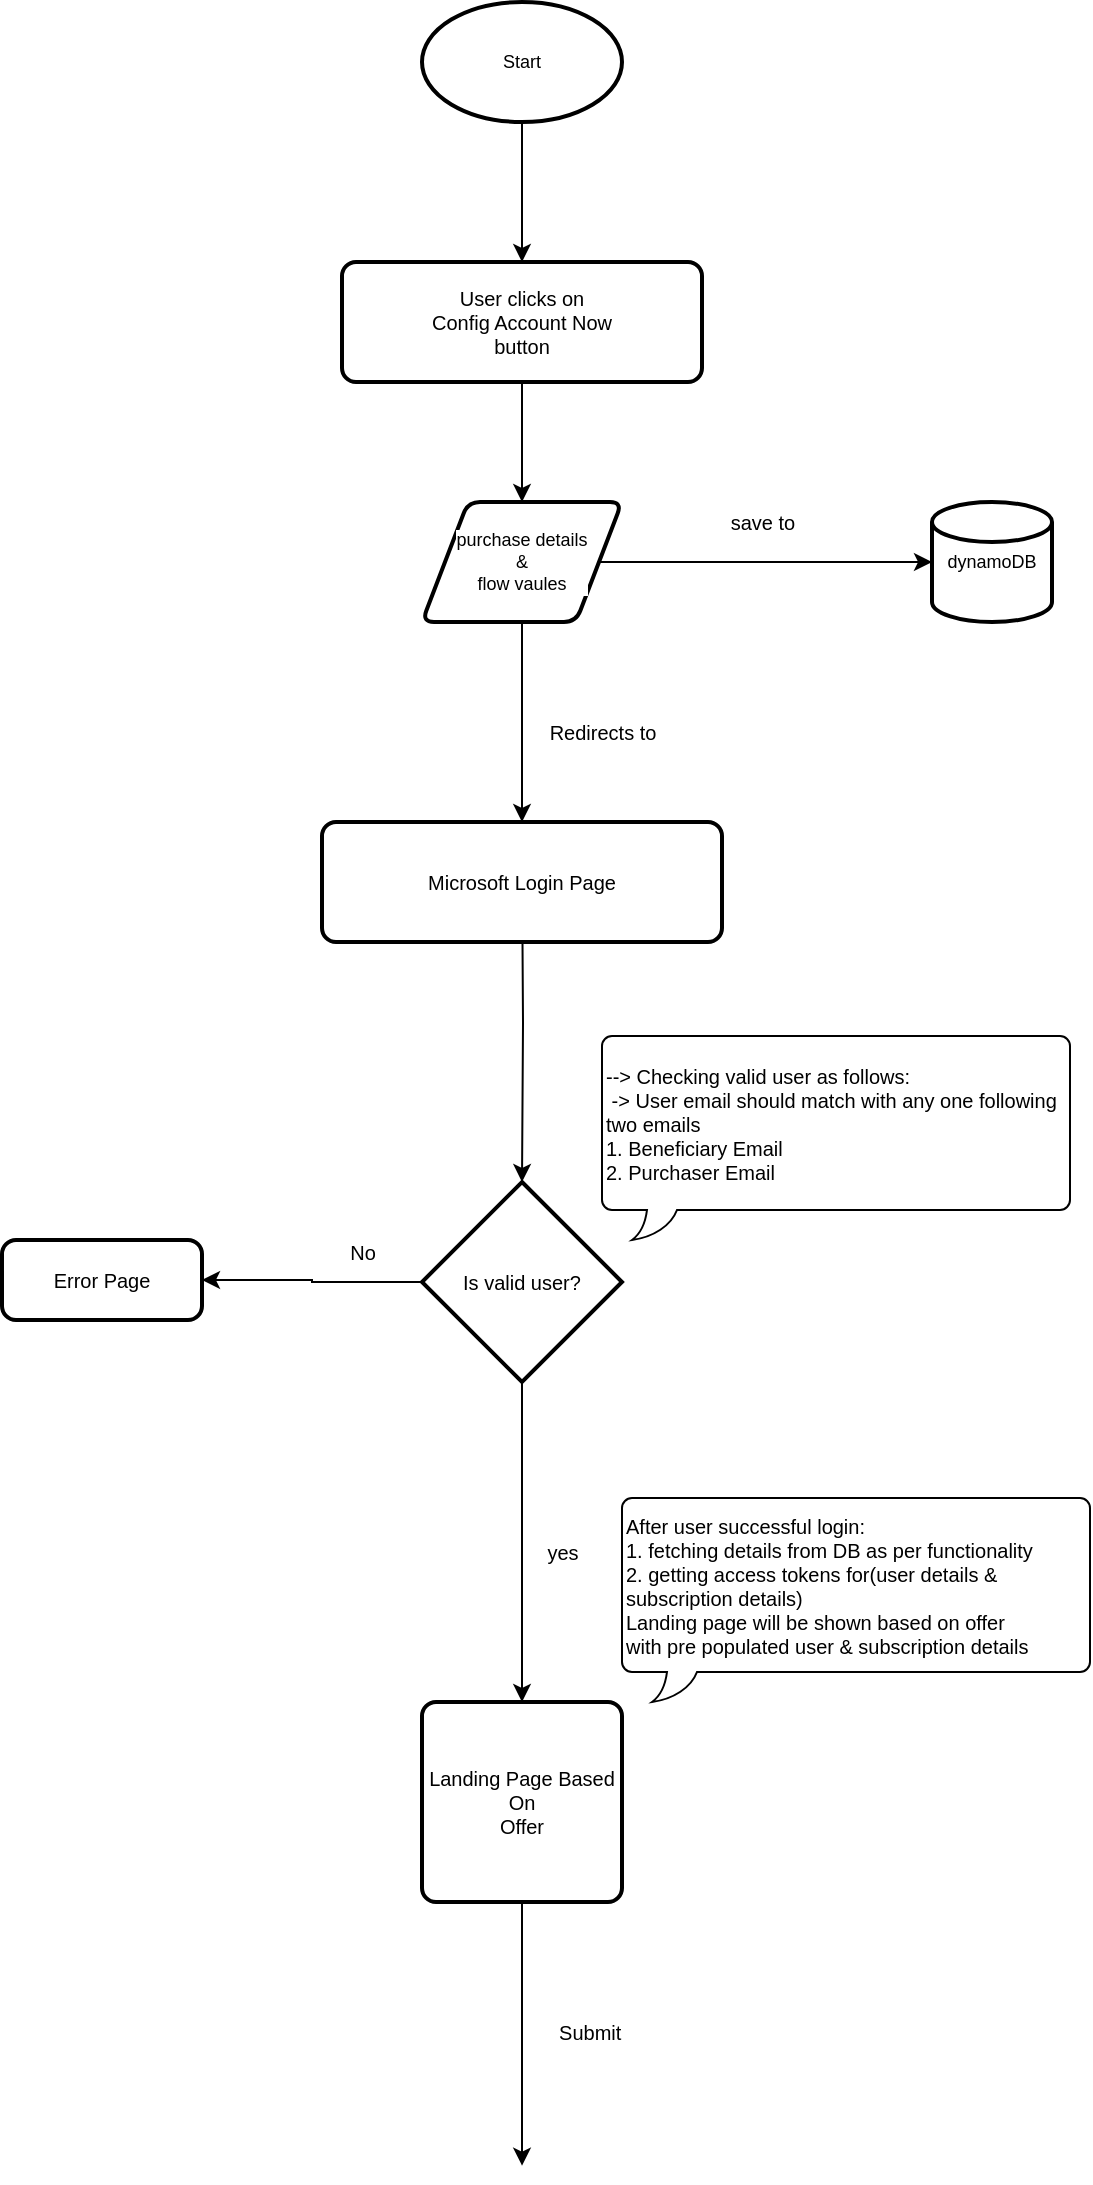 <mxfile version="20.5.3" type="github">
  <diagram id="C5RBs43oDa-KdzZeNtuy" name="Page-1">
    <mxGraphModel dx="2162" dy="708" grid="1" gridSize="10" guides="1" tooltips="1" connect="1" arrows="1" fold="1" page="1" pageScale="1" pageWidth="827" pageHeight="1169" math="0" shadow="0">
      <root>
        <mxCell id="WIyWlLk6GJQsqaUBKTNV-0" />
        <mxCell id="WIyWlLk6GJQsqaUBKTNV-1" parent="WIyWlLk6GJQsqaUBKTNV-0" />
        <mxCell id="2YoyEx3AYOhNiHGTD30S-53" value="" style="edgeStyle=orthogonalEdgeStyle;rounded=0;orthogonalLoop=1;jettySize=auto;html=1;fontSize=10;fontColor=#000000;" edge="1" parent="WIyWlLk6GJQsqaUBKTNV-1" source="2YoyEx3AYOhNiHGTD30S-31" target="2YoyEx3AYOhNiHGTD30S-52">
          <mxGeometry relative="1" as="geometry" />
        </mxCell>
        <mxCell id="2YoyEx3AYOhNiHGTD30S-31" value="Start" style="strokeWidth=2;html=1;shape=mxgraph.flowchart.start_1;whiteSpace=wrap;labelBackgroundColor=#FFFFFF;fontSize=9;" vertex="1" parent="WIyWlLk6GJQsqaUBKTNV-1">
          <mxGeometry x="190" y="510" width="100" height="60" as="geometry" />
        </mxCell>
        <mxCell id="2YoyEx3AYOhNiHGTD30S-35" value="" style="edgeStyle=orthogonalEdgeStyle;rounded=0;orthogonalLoop=1;jettySize=auto;html=1;fontSize=9;" edge="1" parent="WIyWlLk6GJQsqaUBKTNV-1" source="2YoyEx3AYOhNiHGTD30S-32" target="2YoyEx3AYOhNiHGTD30S-33">
          <mxGeometry relative="1" as="geometry" />
        </mxCell>
        <mxCell id="2YoyEx3AYOhNiHGTD30S-37" value="" style="edgeStyle=orthogonalEdgeStyle;rounded=0;orthogonalLoop=1;jettySize=auto;html=1;fontSize=9;entryX=0.5;entryY=0;entryDx=0;entryDy=0;" edge="1" parent="WIyWlLk6GJQsqaUBKTNV-1" source="2YoyEx3AYOhNiHGTD30S-32" target="2YoyEx3AYOhNiHGTD30S-41">
          <mxGeometry relative="1" as="geometry">
            <mxPoint x="240.0" y="880" as="targetPoint" />
          </mxGeometry>
        </mxCell>
        <mxCell id="2YoyEx3AYOhNiHGTD30S-32" value="purchase details&lt;br&gt;&amp;amp;&lt;br&gt;flow vaules" style="shape=parallelogram;html=1;strokeWidth=2;perimeter=parallelogramPerimeter;whiteSpace=wrap;rounded=1;arcSize=12;size=0.23;labelBackgroundColor=#FFFFFF;fontSize=9;" vertex="1" parent="WIyWlLk6GJQsqaUBKTNV-1">
          <mxGeometry x="190" y="760" width="100" height="60" as="geometry" />
        </mxCell>
        <mxCell id="2YoyEx3AYOhNiHGTD30S-33" value="dynamoDB" style="strokeWidth=2;html=1;shape=mxgraph.flowchart.database;whiteSpace=wrap;labelBackgroundColor=#FFFFFF;fontSize=9;" vertex="1" parent="WIyWlLk6GJQsqaUBKTNV-1">
          <mxGeometry x="445" y="760" width="60" height="60" as="geometry" />
        </mxCell>
        <mxCell id="2YoyEx3AYOhNiHGTD30S-39" value="" style="edgeStyle=orthogonalEdgeStyle;rounded=0;orthogonalLoop=1;jettySize=auto;html=1;fontSize=9;" edge="1" parent="WIyWlLk6GJQsqaUBKTNV-1" target="2YoyEx3AYOhNiHGTD30S-38">
          <mxGeometry relative="1" as="geometry">
            <mxPoint x="240.0" y="940" as="sourcePoint" />
          </mxGeometry>
        </mxCell>
        <mxCell id="2YoyEx3AYOhNiHGTD30S-43" value="" style="edgeStyle=orthogonalEdgeStyle;rounded=0;orthogonalLoop=1;jettySize=auto;html=1;fontSize=10;" edge="1" parent="WIyWlLk6GJQsqaUBKTNV-1" source="2YoyEx3AYOhNiHGTD30S-38" target="2YoyEx3AYOhNiHGTD30S-42">
          <mxGeometry relative="1" as="geometry" />
        </mxCell>
        <mxCell id="2YoyEx3AYOhNiHGTD30S-57" value="" style="edgeStyle=orthogonalEdgeStyle;rounded=0;orthogonalLoop=1;jettySize=auto;html=1;fontSize=10;fontColor=#000000;" edge="1" parent="WIyWlLk6GJQsqaUBKTNV-1" source="2YoyEx3AYOhNiHGTD30S-38" target="2YoyEx3AYOhNiHGTD30S-46">
          <mxGeometry relative="1" as="geometry" />
        </mxCell>
        <mxCell id="2YoyEx3AYOhNiHGTD30S-38" value="&lt;font style=&quot;font-size: 10px;&quot;&gt;Is valid user?&lt;/font&gt;" style="strokeWidth=2;html=1;shape=mxgraph.flowchart.decision;whiteSpace=wrap;labelBackgroundColor=#FFFFFF;fontSize=9;" vertex="1" parent="WIyWlLk6GJQsqaUBKTNV-1">
          <mxGeometry x="190" y="1100" width="100" height="100" as="geometry" />
        </mxCell>
        <mxCell id="2YoyEx3AYOhNiHGTD30S-41" value="Microsoft Login Page" style="rounded=1;whiteSpace=wrap;html=1;absoluteArcSize=1;arcSize=14;strokeWidth=2;labelBackgroundColor=#FFFFFF;fontSize=10;" vertex="1" parent="WIyWlLk6GJQsqaUBKTNV-1">
          <mxGeometry x="140" y="920" width="200" height="60" as="geometry" />
        </mxCell>
        <mxCell id="2YoyEx3AYOhNiHGTD30S-42" value="Landing Page Based&lt;br&gt;On&lt;br&gt;Offer" style="rounded=1;whiteSpace=wrap;html=1;absoluteArcSize=1;arcSize=14;strokeWidth=2;labelBackgroundColor=#FFFFFF;fontSize=10;" vertex="1" parent="WIyWlLk6GJQsqaUBKTNV-1">
          <mxGeometry x="190" y="1360" width="100" height="100" as="geometry" />
        </mxCell>
        <mxCell id="2YoyEx3AYOhNiHGTD30S-44" value="Redirects to" style="text;html=1;align=center;verticalAlign=middle;resizable=0;points=[];autosize=1;strokeColor=none;fillColor=none;fontSize=10;" vertex="1" parent="WIyWlLk6GJQsqaUBKTNV-1">
          <mxGeometry x="240" y="860" width="80" height="30" as="geometry" />
        </mxCell>
        <mxCell id="2YoyEx3AYOhNiHGTD30S-45" value="save to" style="text;html=1;align=center;verticalAlign=middle;resizable=0;points=[];autosize=1;strokeColor=none;fillColor=none;fontSize=10;" vertex="1" parent="WIyWlLk6GJQsqaUBKTNV-1">
          <mxGeometry x="330" y="755" width="60" height="30" as="geometry" />
        </mxCell>
        <mxCell id="2YoyEx3AYOhNiHGTD30S-46" value="Error Page" style="rounded=1;whiteSpace=wrap;html=1;absoluteArcSize=1;arcSize=14;strokeWidth=2;labelBackgroundColor=#FFFFFF;fontSize=10;" vertex="1" parent="WIyWlLk6GJQsqaUBKTNV-1">
          <mxGeometry x="-20" y="1129" width="100" height="40" as="geometry" />
        </mxCell>
        <mxCell id="2YoyEx3AYOhNiHGTD30S-48" value="No" style="text;html=1;align=center;verticalAlign=middle;resizable=0;points=[];autosize=1;strokeColor=none;fillColor=none;fontSize=10;" vertex="1" parent="WIyWlLk6GJQsqaUBKTNV-1">
          <mxGeometry x="140" y="1120" width="40" height="30" as="geometry" />
        </mxCell>
        <mxCell id="2YoyEx3AYOhNiHGTD30S-49" value="yes" style="text;html=1;align=center;verticalAlign=middle;resizable=0;points=[];autosize=1;strokeColor=none;fillColor=none;fontSize=10;" vertex="1" parent="WIyWlLk6GJQsqaUBKTNV-1">
          <mxGeometry x="240" y="1270" width="40" height="30" as="geometry" />
        </mxCell>
        <mxCell id="2YoyEx3AYOhNiHGTD30S-54" value="" style="edgeStyle=orthogonalEdgeStyle;rounded=0;orthogonalLoop=1;jettySize=auto;html=1;fontSize=10;fontColor=#000000;" edge="1" parent="WIyWlLk6GJQsqaUBKTNV-1" source="2YoyEx3AYOhNiHGTD30S-52" target="2YoyEx3AYOhNiHGTD30S-32">
          <mxGeometry relative="1" as="geometry" />
        </mxCell>
        <mxCell id="2YoyEx3AYOhNiHGTD30S-52" value="User clicks on&lt;br&gt;Config Account Now&lt;br&gt;button&lt;br&gt;" style="rounded=1;whiteSpace=wrap;html=1;absoluteArcSize=1;arcSize=14;strokeWidth=2;labelBackgroundColor=#FFFFFF;fontSize=10;" vertex="1" parent="WIyWlLk6GJQsqaUBKTNV-1">
          <mxGeometry x="150" y="640" width="180" height="60" as="geometry" />
        </mxCell>
        <mxCell id="2YoyEx3AYOhNiHGTD30S-56" value="--&amp;gt; Checking valid user as follows:&lt;br&gt;&amp;nbsp;-&amp;gt; User email should match with any one following two emails&lt;br&gt;1. Beneficiary Email&lt;br&gt;2. Purchaser Email" style="whiteSpace=wrap;html=1;shape=mxgraph.basic.roundRectCallout;dx=30;dy=15;size=5;boundedLbl=1;fontSize=10;align=left;strokeWidth=1;" vertex="1" parent="WIyWlLk6GJQsqaUBKTNV-1">
          <mxGeometry x="280" y="1027" width="234" height="102" as="geometry" />
        </mxCell>
        <mxCell id="2YoyEx3AYOhNiHGTD30S-59" value="After user successful login:&lt;br&gt;1. fetching details from DB as per functionality&lt;br&gt;2. getting access tokens for(user details &amp;amp; subscription details)&lt;br&gt;Landing page will be shown based on offer&lt;br&gt;with pre populated user &amp;amp; subscription details" style="whiteSpace=wrap;html=1;shape=mxgraph.basic.roundRectCallout;dx=30;dy=15;size=5;boundedLbl=1;fontSize=10;align=left;strokeWidth=1;" vertex="1" parent="WIyWlLk6GJQsqaUBKTNV-1">
          <mxGeometry x="290" y="1258" width="234" height="102" as="geometry" />
        </mxCell>
        <mxCell id="2YoyEx3AYOhNiHGTD30S-61" value="" style="edgeStyle=orthogonalEdgeStyle;rounded=0;orthogonalLoop=1;jettySize=auto;html=1;fontSize=10;exitX=0.5;exitY=1;exitDx=0;exitDy=0;" edge="1" parent="WIyWlLk6GJQsqaUBKTNV-1" source="2YoyEx3AYOhNiHGTD30S-42">
          <mxGeometry relative="1" as="geometry">
            <mxPoint x="250" y="1210" as="sourcePoint" />
            <mxPoint x="240" y="1591.818" as="targetPoint" />
          </mxGeometry>
        </mxCell>
        <mxCell id="2YoyEx3AYOhNiHGTD30S-62" value="Submit&amp;nbsp;" style="text;html=1;align=center;verticalAlign=middle;resizable=0;points=[];autosize=1;strokeColor=none;fillColor=none;fontSize=10;fontColor=#000000;" vertex="1" parent="WIyWlLk6GJQsqaUBKTNV-1">
          <mxGeometry x="245" y="1510" width="60" height="30" as="geometry" />
        </mxCell>
      </root>
    </mxGraphModel>
  </diagram>
</mxfile>
